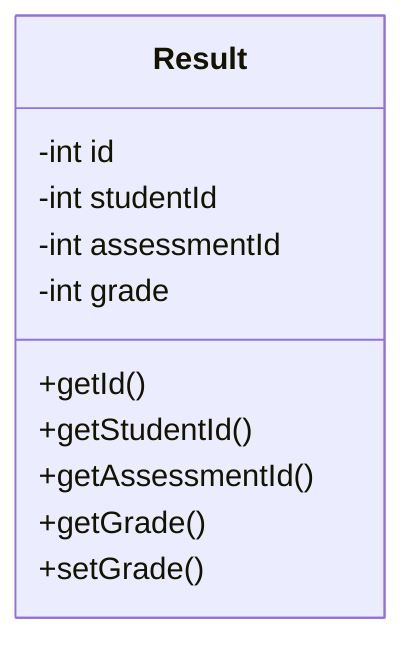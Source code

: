 classDiagram
    class Result {
      -int id
      -int studentId
      -int assessmentId
      -int grade

      +getId()
      +getStudentId()
      +getAssessmentId()
      +getGrade()
      +setGrade()
    }